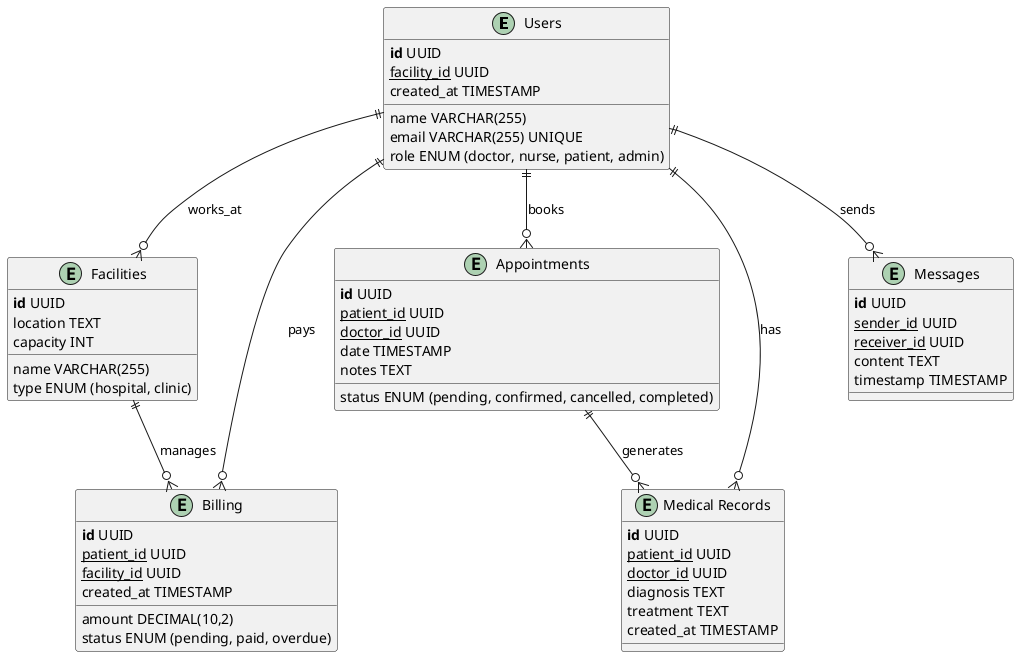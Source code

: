 @startuml
!define PRIMARY_KEY(x) <b>x</b>
!define FOREIGN_KEY(x) <u>x</u>

entity "Users" as users {
    PRIMARY_KEY(id) UUID
    name VARCHAR(255)
    email VARCHAR(255) UNIQUE
    role ENUM (doctor, nurse, patient, admin)
    FOREIGN_KEY(facility_id) UUID
    created_at TIMESTAMP
}

entity "Facilities" as facilities {
    PRIMARY_KEY(id) UUID
    name VARCHAR(255)
    location TEXT
    type ENUM (hospital, clinic)
    capacity INT
}

entity "Appointments" as appointments {
    PRIMARY_KEY(id) UUID
    FOREIGN_KEY(patient_id) UUID
    FOREIGN_KEY(doctor_id) UUID
    date TIMESTAMP
    status ENUM (pending, confirmed, cancelled, completed)
    notes TEXT
}

entity "Medical Records" as medical_records {
    PRIMARY_KEY(id) UUID
    FOREIGN_KEY(patient_id) UUID
    FOREIGN_KEY(doctor_id) UUID
    diagnosis TEXT
    treatment TEXT
    created_at TIMESTAMP
}

entity "Billing" as billing {
    PRIMARY_KEY(id) UUID
    FOREIGN_KEY(patient_id) UUID
    FOREIGN_KEY(facility_id) UUID
    amount DECIMAL(10,2)
    status ENUM (pending, paid, overdue)
    created_at TIMESTAMP
}

entity "Messages" as messages {
    PRIMARY_KEY(id) UUID
    FOREIGN_KEY(sender_id) UUID
    FOREIGN_KEY(receiver_id) UUID
    content TEXT
    timestamp TIMESTAMP
}

users ||--o{ facilities : works_at
users ||--o{ appointments : books
users ||--o{ medical_records : has
users ||--o{ billing : pays
users ||--o{ messages : sends
facilities ||--o{ billing : manages
appointments ||--o{ medical_records : generates
